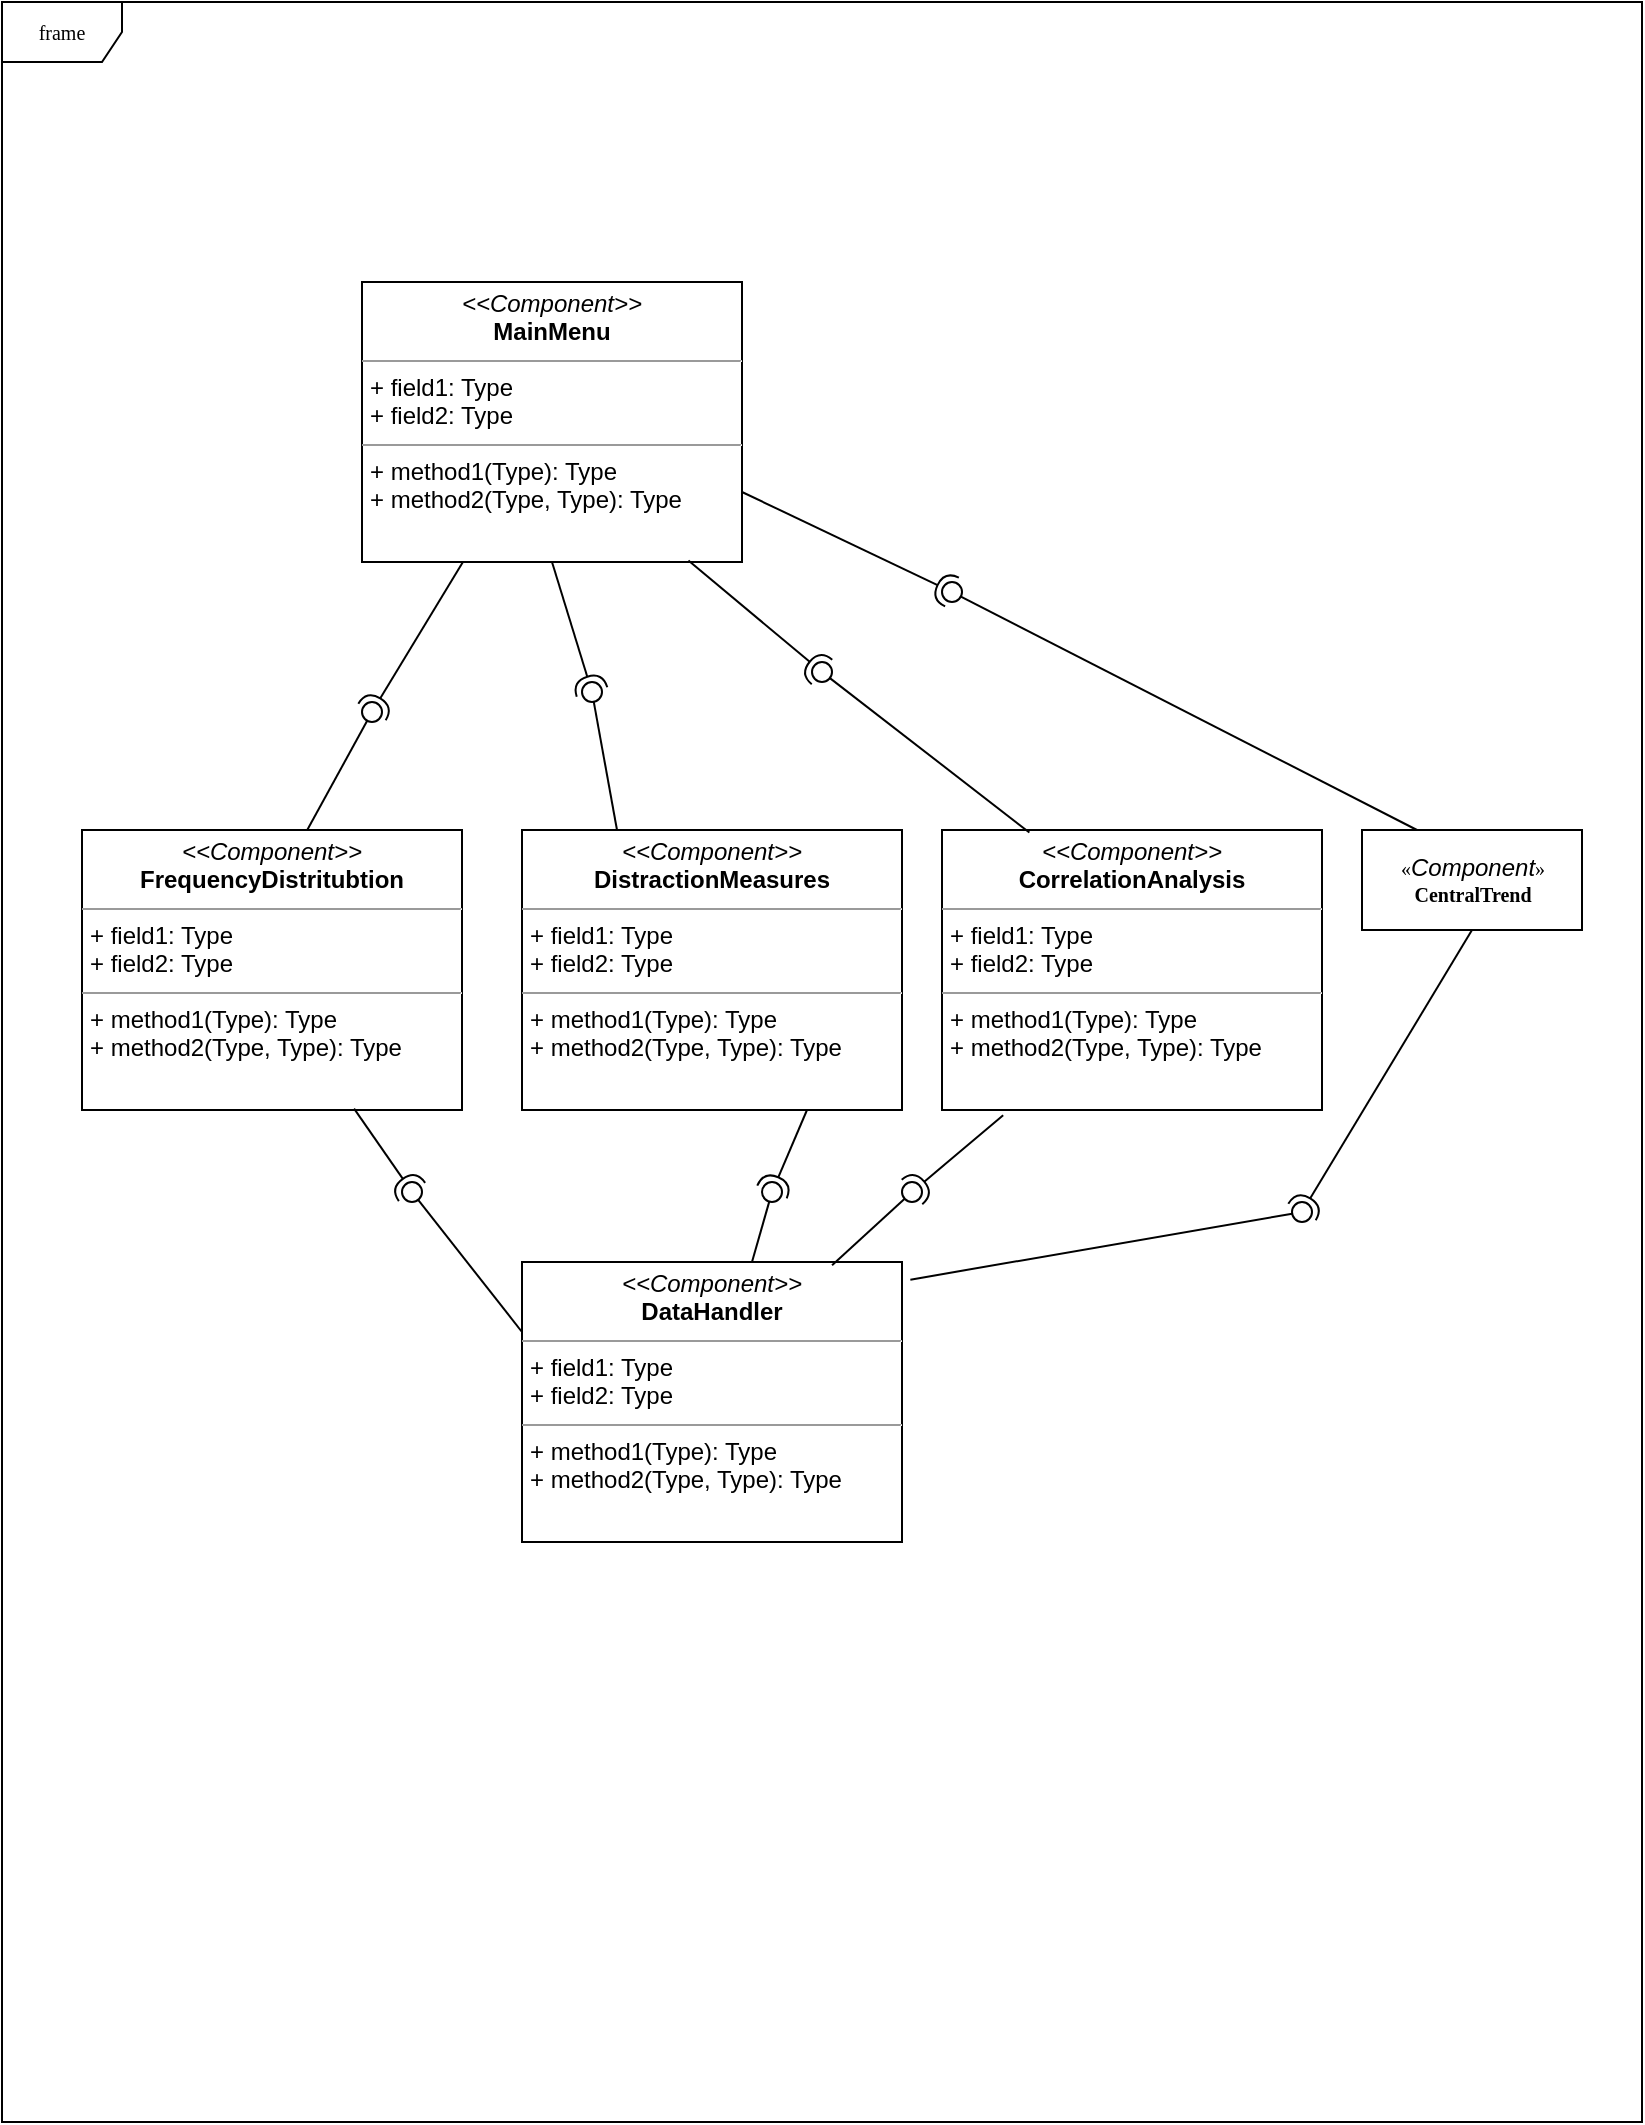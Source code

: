 <mxfile version="17.1.2" type="device"><diagram name="Page-1" id="c4acf3e9-155e-7222-9cf6-157b1a14988f"><mxGraphModel dx="1224" dy="644" grid="1" gridSize="10" guides="1" tooltips="1" connect="1" arrows="1" fold="1" page="1" pageScale="1" pageWidth="850" pageHeight="1100" background="none" math="0" shadow="0"><root><mxCell id="0"/><mxCell id="1" parent="0"/><mxCell id="17acba5748e5396b-1" value="frame" style="shape=umlFrame;whiteSpace=wrap;html=1;rounded=0;shadow=0;comic=0;labelBackgroundColor=none;strokeWidth=1;fontFamily=Verdana;fontSize=10;align=center;" parent="1" vertex="1"><mxGeometry x="20" y="20" width="820" height="1060" as="geometry"/></mxCell><mxCell id="5d2195bd80daf111-11" value="&lt;p style=&quot;margin: 0px ; margin-top: 4px ; text-align: center&quot;&gt;&lt;i&gt;&amp;lt;&amp;lt;Component&amp;gt;&amp;gt;&lt;/i&gt;&lt;br&gt;&lt;b&gt;CorrelationAnalysis&lt;/b&gt;&lt;/p&gt;&lt;hr size=&quot;1&quot;&gt;&lt;p style=&quot;margin: 0px ; margin-left: 4px&quot;&gt;+ field1: Type&lt;br&gt;+ field2: Type&lt;/p&gt;&lt;hr size=&quot;1&quot;&gt;&lt;p style=&quot;margin: 0px ; margin-left: 4px&quot;&gt;+ method1(Type): Type&lt;br&gt;+ method2(Type, Type): Type&lt;/p&gt;" style="verticalAlign=top;align=left;overflow=fill;fontSize=12;fontFamily=Helvetica;html=1;rounded=0;shadow=0;comic=0;labelBackgroundColor=none;strokeWidth=1" parent="1" vertex="1"><mxGeometry x="490" y="434" width="190" height="140" as="geometry"/></mxCell><mxCell id="5d2195bd80daf111-12" value="&lt;p style=&quot;margin: 0px ; margin-top: 4px ; text-align: center&quot;&gt;&lt;i&gt;&amp;lt;&amp;lt;&lt;/i&gt;&lt;i&gt;Component&lt;/i&gt;&lt;i&gt;&amp;gt;&amp;gt;&lt;/i&gt;&lt;br&gt;&lt;b&gt;DistractionMeasures&lt;/b&gt;&lt;/p&gt;&lt;hr size=&quot;1&quot;&gt;&lt;p style=&quot;margin: 0px ; margin-left: 4px&quot;&gt;+ field1: Type&lt;br&gt;+ field2: Type&lt;/p&gt;&lt;hr size=&quot;1&quot;&gt;&lt;p style=&quot;margin: 0px ; margin-left: 4px&quot;&gt;+ method1(Type): Type&lt;br&gt;+ method2(Type, Type): Type&lt;/p&gt;" style="verticalAlign=top;align=left;overflow=fill;fontSize=12;fontFamily=Helvetica;html=1;rounded=0;shadow=0;comic=0;labelBackgroundColor=none;strokeWidth=1" parent="1" vertex="1"><mxGeometry x="280" y="434" width="190" height="140" as="geometry"/></mxCell><mxCell id="5d2195bd80daf111-14" value="«&lt;i style=&quot;font-family: &amp;#34;helvetica&amp;#34; ; font-size: 12px&quot;&gt;Component&lt;/i&gt;»&lt;br&gt;&lt;b&gt;CentralTrend&lt;/b&gt;" style="html=1;rounded=0;shadow=0;comic=0;labelBackgroundColor=none;strokeWidth=1;fontFamily=Verdana;fontSize=10;align=center;" parent="1" vertex="1"><mxGeometry x="700" y="434" width="110" height="50" as="geometry"/></mxCell><mxCell id="5d2195bd80daf111-18" value="&lt;p style=&quot;margin: 0px ; margin-top: 4px ; text-align: center&quot;&gt;&lt;i&gt;&amp;lt;&amp;lt;Component&amp;gt;&amp;gt;&lt;/i&gt;&lt;br&gt;&lt;b&gt;MainMenu&lt;/b&gt;&lt;/p&gt;&lt;hr size=&quot;1&quot;&gt;&lt;p style=&quot;margin: 0px ; margin-left: 4px&quot;&gt;+ field1: Type&lt;br&gt;+ field2: Type&lt;/p&gt;&lt;hr size=&quot;1&quot;&gt;&lt;p style=&quot;margin: 0px ; margin-left: 4px&quot;&gt;+ method1(Type): Type&lt;br&gt;+ method2(Type, Type): Type&lt;/p&gt;" style="verticalAlign=top;align=left;overflow=fill;fontSize=12;fontFamily=Helvetica;html=1;rounded=0;shadow=0;comic=0;labelBackgroundColor=none;strokeWidth=1" parent="1" vertex="1"><mxGeometry x="200" y="160" width="190" height="140" as="geometry"/></mxCell><mxCell id="5d2195bd80daf111-19" value="&lt;p style=&quot;margin: 0px ; margin-top: 4px ; text-align: center&quot;&gt;&lt;i&gt;&amp;lt;&amp;lt;Component&amp;gt;&amp;gt;&lt;/i&gt;&lt;br&gt;&lt;b&gt;DataHandler&lt;/b&gt;&lt;/p&gt;&lt;hr size=&quot;1&quot;&gt;&lt;p style=&quot;margin: 0px ; margin-left: 4px&quot;&gt;+ field1: Type&lt;br&gt;+ field2: Type&lt;/p&gt;&lt;hr size=&quot;1&quot;&gt;&lt;p style=&quot;margin: 0px ; margin-left: 4px&quot;&gt;+ method1(Type): Type&lt;br&gt;+ method2(Type, Type): Type&lt;/p&gt;" style="verticalAlign=top;align=left;overflow=fill;fontSize=12;fontFamily=Helvetica;html=1;rounded=0;shadow=0;comic=0;labelBackgroundColor=none;strokeWidth=1" parent="1" vertex="1"><mxGeometry x="280" y="650" width="190" height="140" as="geometry"/></mxCell><mxCell id="5d2195bd80daf111-20" value="&lt;p style=&quot;margin: 0px ; margin-top: 4px ; text-align: center&quot;&gt;&lt;i&gt;&amp;lt;&amp;lt;Component&amp;gt;&amp;gt;&lt;/i&gt;&lt;br&gt;&lt;b&gt;FrequencyDistritubtion&lt;/b&gt;&lt;/p&gt;&lt;hr size=&quot;1&quot;&gt;&lt;p style=&quot;margin: 0px ; margin-left: 4px&quot;&gt;+ field1: Type&lt;br&gt;+ field2: Type&lt;/p&gt;&lt;hr size=&quot;1&quot;&gt;&lt;p style=&quot;margin: 0px ; margin-left: 4px&quot;&gt;+ method1(Type): Type&lt;br&gt;+ method2(Type, Type): Type&lt;/p&gt;" style="verticalAlign=top;align=left;overflow=fill;fontSize=12;fontFamily=Helvetica;html=1;rounded=0;shadow=0;comic=0;labelBackgroundColor=none;strokeWidth=1" parent="1" vertex="1"><mxGeometry x="60" y="434" width="190" height="140" as="geometry"/></mxCell><mxCell id="mPwsadxk0__ucSF4QM9C-1" value="" style="rounded=0;orthogonalLoop=1;jettySize=auto;html=1;endArrow=none;endFill=0;sketch=0;sourcePerimeterSpacing=0;targetPerimeterSpacing=0;exitX=0.25;exitY=0;exitDx=0;exitDy=0;" edge="1" target="mPwsadxk0__ucSF4QM9C-3" parent="1" source="5d2195bd80daf111-12"><mxGeometry relative="1" as="geometry"><mxPoint x="440" y="365" as="sourcePoint"/></mxGeometry></mxCell><mxCell id="mPwsadxk0__ucSF4QM9C-2" value="" style="rounded=0;orthogonalLoop=1;jettySize=auto;html=1;endArrow=halfCircle;endFill=0;entryX=0.5;entryY=0.5;endSize=6;strokeWidth=1;sketch=0;exitX=0.5;exitY=1;exitDx=0;exitDy=0;" edge="1" target="mPwsadxk0__ucSF4QM9C-3" parent="1" source="5d2195bd80daf111-18"><mxGeometry relative="1" as="geometry"><mxPoint x="480" y="365" as="sourcePoint"/></mxGeometry></mxCell><mxCell id="mPwsadxk0__ucSF4QM9C-3" value="" style="ellipse;whiteSpace=wrap;html=1;align=center;aspect=fixed;resizable=0;points=[];outlineConnect=0;sketch=0;" vertex="1" parent="1"><mxGeometry x="310" y="360" width="10" height="10" as="geometry"/></mxCell><mxCell id="mPwsadxk0__ucSF4QM9C-8" value="" style="rounded=0;orthogonalLoop=1;jettySize=auto;html=1;endArrow=none;endFill=0;sketch=0;sourcePerimeterSpacing=0;targetPerimeterSpacing=0;exitX=0.23;exitY=0.009;exitDx=0;exitDy=0;exitPerimeter=0;" edge="1" target="mPwsadxk0__ucSF4QM9C-10" parent="1" source="5d2195bd80daf111-11"><mxGeometry relative="1" as="geometry"><mxPoint x="320" y="395" as="sourcePoint"/></mxGeometry></mxCell><mxCell id="mPwsadxk0__ucSF4QM9C-9" value="" style="rounded=0;orthogonalLoop=1;jettySize=auto;html=1;endArrow=halfCircle;endFill=0;entryX=0.5;entryY=0.5;endSize=6;strokeWidth=1;sketch=0;exitX=0.859;exitY=0.995;exitDx=0;exitDy=0;exitPerimeter=0;" edge="1" target="mPwsadxk0__ucSF4QM9C-10" parent="1" source="5d2195bd80daf111-18"><mxGeometry relative="1" as="geometry"><mxPoint x="360" y="395" as="sourcePoint"/></mxGeometry></mxCell><mxCell id="mPwsadxk0__ucSF4QM9C-10" value="" style="ellipse;whiteSpace=wrap;html=1;align=center;aspect=fixed;resizable=0;points=[];outlineConnect=0;sketch=0;" vertex="1" parent="1"><mxGeometry x="425" y="350" width="10" height="10" as="geometry"/></mxCell><mxCell id="mPwsadxk0__ucSF4QM9C-11" value="" style="rounded=0;orthogonalLoop=1;jettySize=auto;html=1;endArrow=none;endFill=0;sketch=0;sourcePerimeterSpacing=0;targetPerimeterSpacing=0;exitX=0.592;exitY=0.002;exitDx=0;exitDy=0;exitPerimeter=0;" edge="1" target="mPwsadxk0__ucSF4QM9C-13" parent="1" source="5d2195bd80daf111-20"><mxGeometry relative="1" as="geometry"><mxPoint x="330" y="395" as="sourcePoint"/></mxGeometry></mxCell><mxCell id="mPwsadxk0__ucSF4QM9C-12" value="" style="rounded=0;orthogonalLoop=1;jettySize=auto;html=1;endArrow=halfCircle;endFill=0;entryX=0.5;entryY=0.5;endSize=6;strokeWidth=1;sketch=0;exitX=0.266;exitY=0.999;exitDx=0;exitDy=0;exitPerimeter=0;" edge="1" target="mPwsadxk0__ucSF4QM9C-13" parent="1" source="5d2195bd80daf111-18"><mxGeometry relative="1" as="geometry"><mxPoint x="370" y="395" as="sourcePoint"/></mxGeometry></mxCell><mxCell id="mPwsadxk0__ucSF4QM9C-13" value="" style="ellipse;whiteSpace=wrap;html=1;align=center;aspect=fixed;resizable=0;points=[];outlineConnect=0;sketch=0;" vertex="1" parent="1"><mxGeometry x="200" y="370" width="10" height="10" as="geometry"/></mxCell><mxCell id="mPwsadxk0__ucSF4QM9C-14" value="" style="rounded=0;orthogonalLoop=1;jettySize=auto;html=1;endArrow=none;endFill=0;sketch=0;sourcePerimeterSpacing=0;targetPerimeterSpacing=0;exitX=0.25;exitY=0;exitDx=0;exitDy=0;" edge="1" target="mPwsadxk0__ucSF4QM9C-16" parent="1" source="5d2195bd80daf111-14"><mxGeometry relative="1" as="geometry"><mxPoint x="460" y="325" as="sourcePoint"/></mxGeometry></mxCell><mxCell id="mPwsadxk0__ucSF4QM9C-15" value="" style="rounded=0;orthogonalLoop=1;jettySize=auto;html=1;endArrow=halfCircle;endFill=0;entryX=0.5;entryY=0.5;endSize=6;strokeWidth=1;sketch=0;exitX=1;exitY=0.75;exitDx=0;exitDy=0;" edge="1" target="mPwsadxk0__ucSF4QM9C-16" parent="1" source="5d2195bd80daf111-18"><mxGeometry relative="1" as="geometry"><mxPoint x="500" y="325" as="sourcePoint"/></mxGeometry></mxCell><mxCell id="mPwsadxk0__ucSF4QM9C-16" value="" style="ellipse;whiteSpace=wrap;html=1;align=center;aspect=fixed;resizable=0;points=[];outlineConnect=0;sketch=0;" vertex="1" parent="1"><mxGeometry x="490" y="310" width="10" height="10" as="geometry"/></mxCell><mxCell id="mPwsadxk0__ucSF4QM9C-17" value="" style="rounded=0;orthogonalLoop=1;jettySize=auto;html=1;endArrow=none;endFill=0;sketch=0;sourcePerimeterSpacing=0;targetPerimeterSpacing=0;" edge="1" target="mPwsadxk0__ucSF4QM9C-19" parent="1" source="5d2195bd80daf111-19"><mxGeometry relative="1" as="geometry"><mxPoint x="440" y="605" as="sourcePoint"/></mxGeometry></mxCell><mxCell id="mPwsadxk0__ucSF4QM9C-18" value="" style="rounded=0;orthogonalLoop=1;jettySize=auto;html=1;endArrow=halfCircle;endFill=0;entryX=0.5;entryY=0.5;endSize=6;strokeWidth=1;sketch=0;exitX=0.75;exitY=1;exitDx=0;exitDy=0;" edge="1" target="mPwsadxk0__ucSF4QM9C-19" parent="1" source="5d2195bd80daf111-12"><mxGeometry relative="1" as="geometry"><mxPoint x="480" y="605" as="sourcePoint"/></mxGeometry></mxCell><mxCell id="mPwsadxk0__ucSF4QM9C-19" value="" style="ellipse;whiteSpace=wrap;html=1;align=center;aspect=fixed;resizable=0;points=[];outlineConnect=0;sketch=0;" vertex="1" parent="1"><mxGeometry x="400" y="610" width="10" height="10" as="geometry"/></mxCell><mxCell id="mPwsadxk0__ucSF4QM9C-24" value="" style="rounded=0;orthogonalLoop=1;jettySize=auto;html=1;endArrow=none;endFill=0;sketch=0;sourcePerimeterSpacing=0;targetPerimeterSpacing=0;exitX=0.816;exitY=0.012;exitDx=0;exitDy=0;exitPerimeter=0;" edge="1" target="mPwsadxk0__ucSF4QM9C-26" parent="1" source="5d2195bd80daf111-19"><mxGeometry relative="1" as="geometry"><mxPoint x="440" y="605" as="sourcePoint"/></mxGeometry></mxCell><mxCell id="mPwsadxk0__ucSF4QM9C-25" value="" style="rounded=0;orthogonalLoop=1;jettySize=auto;html=1;endArrow=halfCircle;endFill=0;entryX=0.5;entryY=0.5;endSize=6;strokeWidth=1;sketch=0;exitX=0.161;exitY=1.019;exitDx=0;exitDy=0;exitPerimeter=0;" edge="1" target="mPwsadxk0__ucSF4QM9C-26" parent="1" source="5d2195bd80daf111-11"><mxGeometry relative="1" as="geometry"><mxPoint x="480" y="605" as="sourcePoint"/></mxGeometry></mxCell><mxCell id="mPwsadxk0__ucSF4QM9C-26" value="" style="ellipse;whiteSpace=wrap;html=1;align=center;aspect=fixed;resizable=0;points=[];outlineConnect=0;sketch=0;" vertex="1" parent="1"><mxGeometry x="470" y="610" width="10" height="10" as="geometry"/></mxCell><mxCell id="mPwsadxk0__ucSF4QM9C-30" value="" style="rounded=0;orthogonalLoop=1;jettySize=auto;html=1;endArrow=none;endFill=0;sketch=0;sourcePerimeterSpacing=0;targetPerimeterSpacing=0;exitX=0;exitY=0.25;exitDx=0;exitDy=0;" edge="1" target="mPwsadxk0__ucSF4QM9C-32" parent="1" source="5d2195bd80daf111-19"><mxGeometry relative="1" as="geometry"><mxPoint x="170" y="615" as="sourcePoint"/></mxGeometry></mxCell><mxCell id="mPwsadxk0__ucSF4QM9C-31" value="" style="rounded=0;orthogonalLoop=1;jettySize=auto;html=1;endArrow=halfCircle;endFill=0;entryX=0.5;entryY=0.5;endSize=6;strokeWidth=1;sketch=0;exitX=0.716;exitY=0.995;exitDx=0;exitDy=0;exitPerimeter=0;" edge="1" target="mPwsadxk0__ucSF4QM9C-32" parent="1" source="5d2195bd80daf111-20"><mxGeometry relative="1" as="geometry"><mxPoint x="210" y="615" as="sourcePoint"/></mxGeometry></mxCell><mxCell id="mPwsadxk0__ucSF4QM9C-32" value="" style="ellipse;whiteSpace=wrap;html=1;align=center;aspect=fixed;resizable=0;points=[];outlineConnect=0;sketch=0;" vertex="1" parent="1"><mxGeometry x="220" y="610" width="10" height="10" as="geometry"/></mxCell><mxCell id="mPwsadxk0__ucSF4QM9C-33" value="" style="rounded=0;orthogonalLoop=1;jettySize=auto;html=1;endArrow=none;endFill=0;sketch=0;sourcePerimeterSpacing=0;targetPerimeterSpacing=0;exitX=1.022;exitY=0.063;exitDx=0;exitDy=0;exitPerimeter=0;" edge="1" target="mPwsadxk0__ucSF4QM9C-35" parent="1" source="5d2195bd80daf111-19"><mxGeometry relative="1" as="geometry"><mxPoint x="650" y="625" as="sourcePoint"/></mxGeometry></mxCell><mxCell id="mPwsadxk0__ucSF4QM9C-34" value="" style="rounded=0;orthogonalLoop=1;jettySize=auto;html=1;endArrow=halfCircle;endFill=0;entryX=0.5;entryY=0.5;endSize=6;strokeWidth=1;sketch=0;exitX=0.5;exitY=1;exitDx=0;exitDy=0;" edge="1" target="mPwsadxk0__ucSF4QM9C-35" parent="1" source="5d2195bd80daf111-14"><mxGeometry relative="1" as="geometry"><mxPoint x="690" y="625" as="sourcePoint"/></mxGeometry></mxCell><mxCell id="mPwsadxk0__ucSF4QM9C-35" value="" style="ellipse;whiteSpace=wrap;html=1;align=center;aspect=fixed;resizable=0;points=[];outlineConnect=0;sketch=0;" vertex="1" parent="1"><mxGeometry x="665" y="620" width="10" height="10" as="geometry"/></mxCell></root></mxGraphModel></diagram></mxfile>